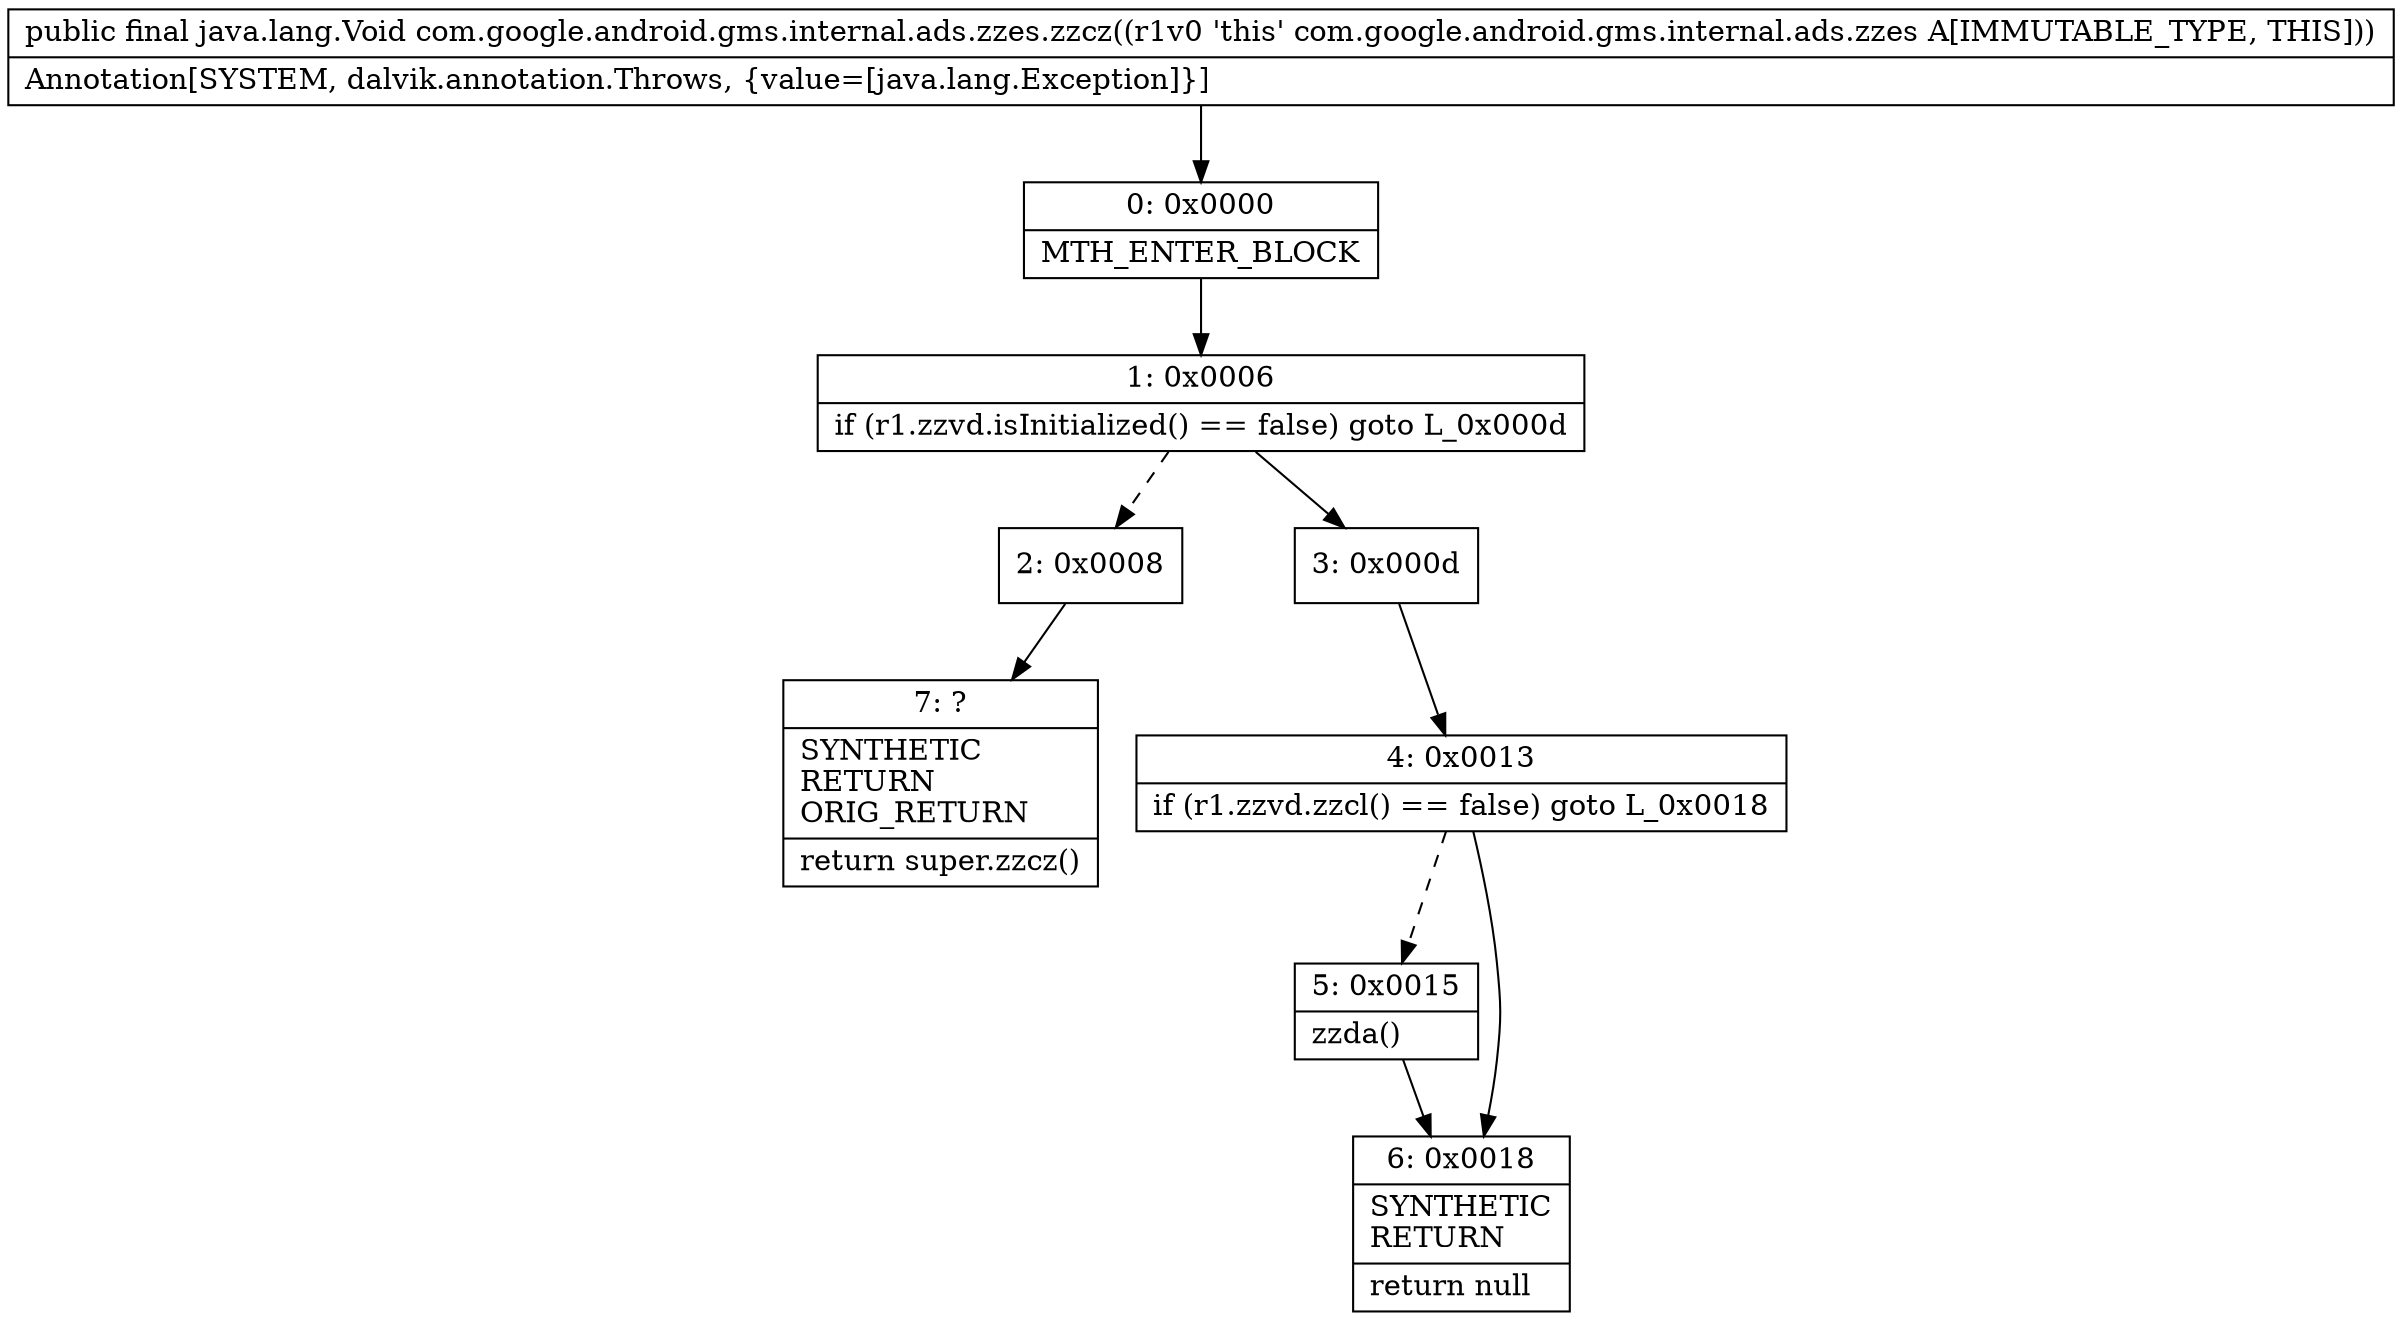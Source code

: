 digraph "CFG forcom.google.android.gms.internal.ads.zzes.zzcz()Ljava\/lang\/Void;" {
Node_0 [shape=record,label="{0\:\ 0x0000|MTH_ENTER_BLOCK\l}"];
Node_1 [shape=record,label="{1\:\ 0x0006|if (r1.zzvd.isInitialized() == false) goto L_0x000d\l}"];
Node_2 [shape=record,label="{2\:\ 0x0008}"];
Node_3 [shape=record,label="{3\:\ 0x000d}"];
Node_4 [shape=record,label="{4\:\ 0x0013|if (r1.zzvd.zzcl() == false) goto L_0x0018\l}"];
Node_5 [shape=record,label="{5\:\ 0x0015|zzda()\l}"];
Node_6 [shape=record,label="{6\:\ 0x0018|SYNTHETIC\lRETURN\l|return null\l}"];
Node_7 [shape=record,label="{7\:\ ?|SYNTHETIC\lRETURN\lORIG_RETURN\l|return super.zzcz()\l}"];
MethodNode[shape=record,label="{public final java.lang.Void com.google.android.gms.internal.ads.zzes.zzcz((r1v0 'this' com.google.android.gms.internal.ads.zzes A[IMMUTABLE_TYPE, THIS]))  | Annotation[SYSTEM, dalvik.annotation.Throws, \{value=[java.lang.Exception]\}]\l}"];
MethodNode -> Node_0;
Node_0 -> Node_1;
Node_1 -> Node_2[style=dashed];
Node_1 -> Node_3;
Node_2 -> Node_7;
Node_3 -> Node_4;
Node_4 -> Node_5[style=dashed];
Node_4 -> Node_6;
Node_5 -> Node_6;
}

